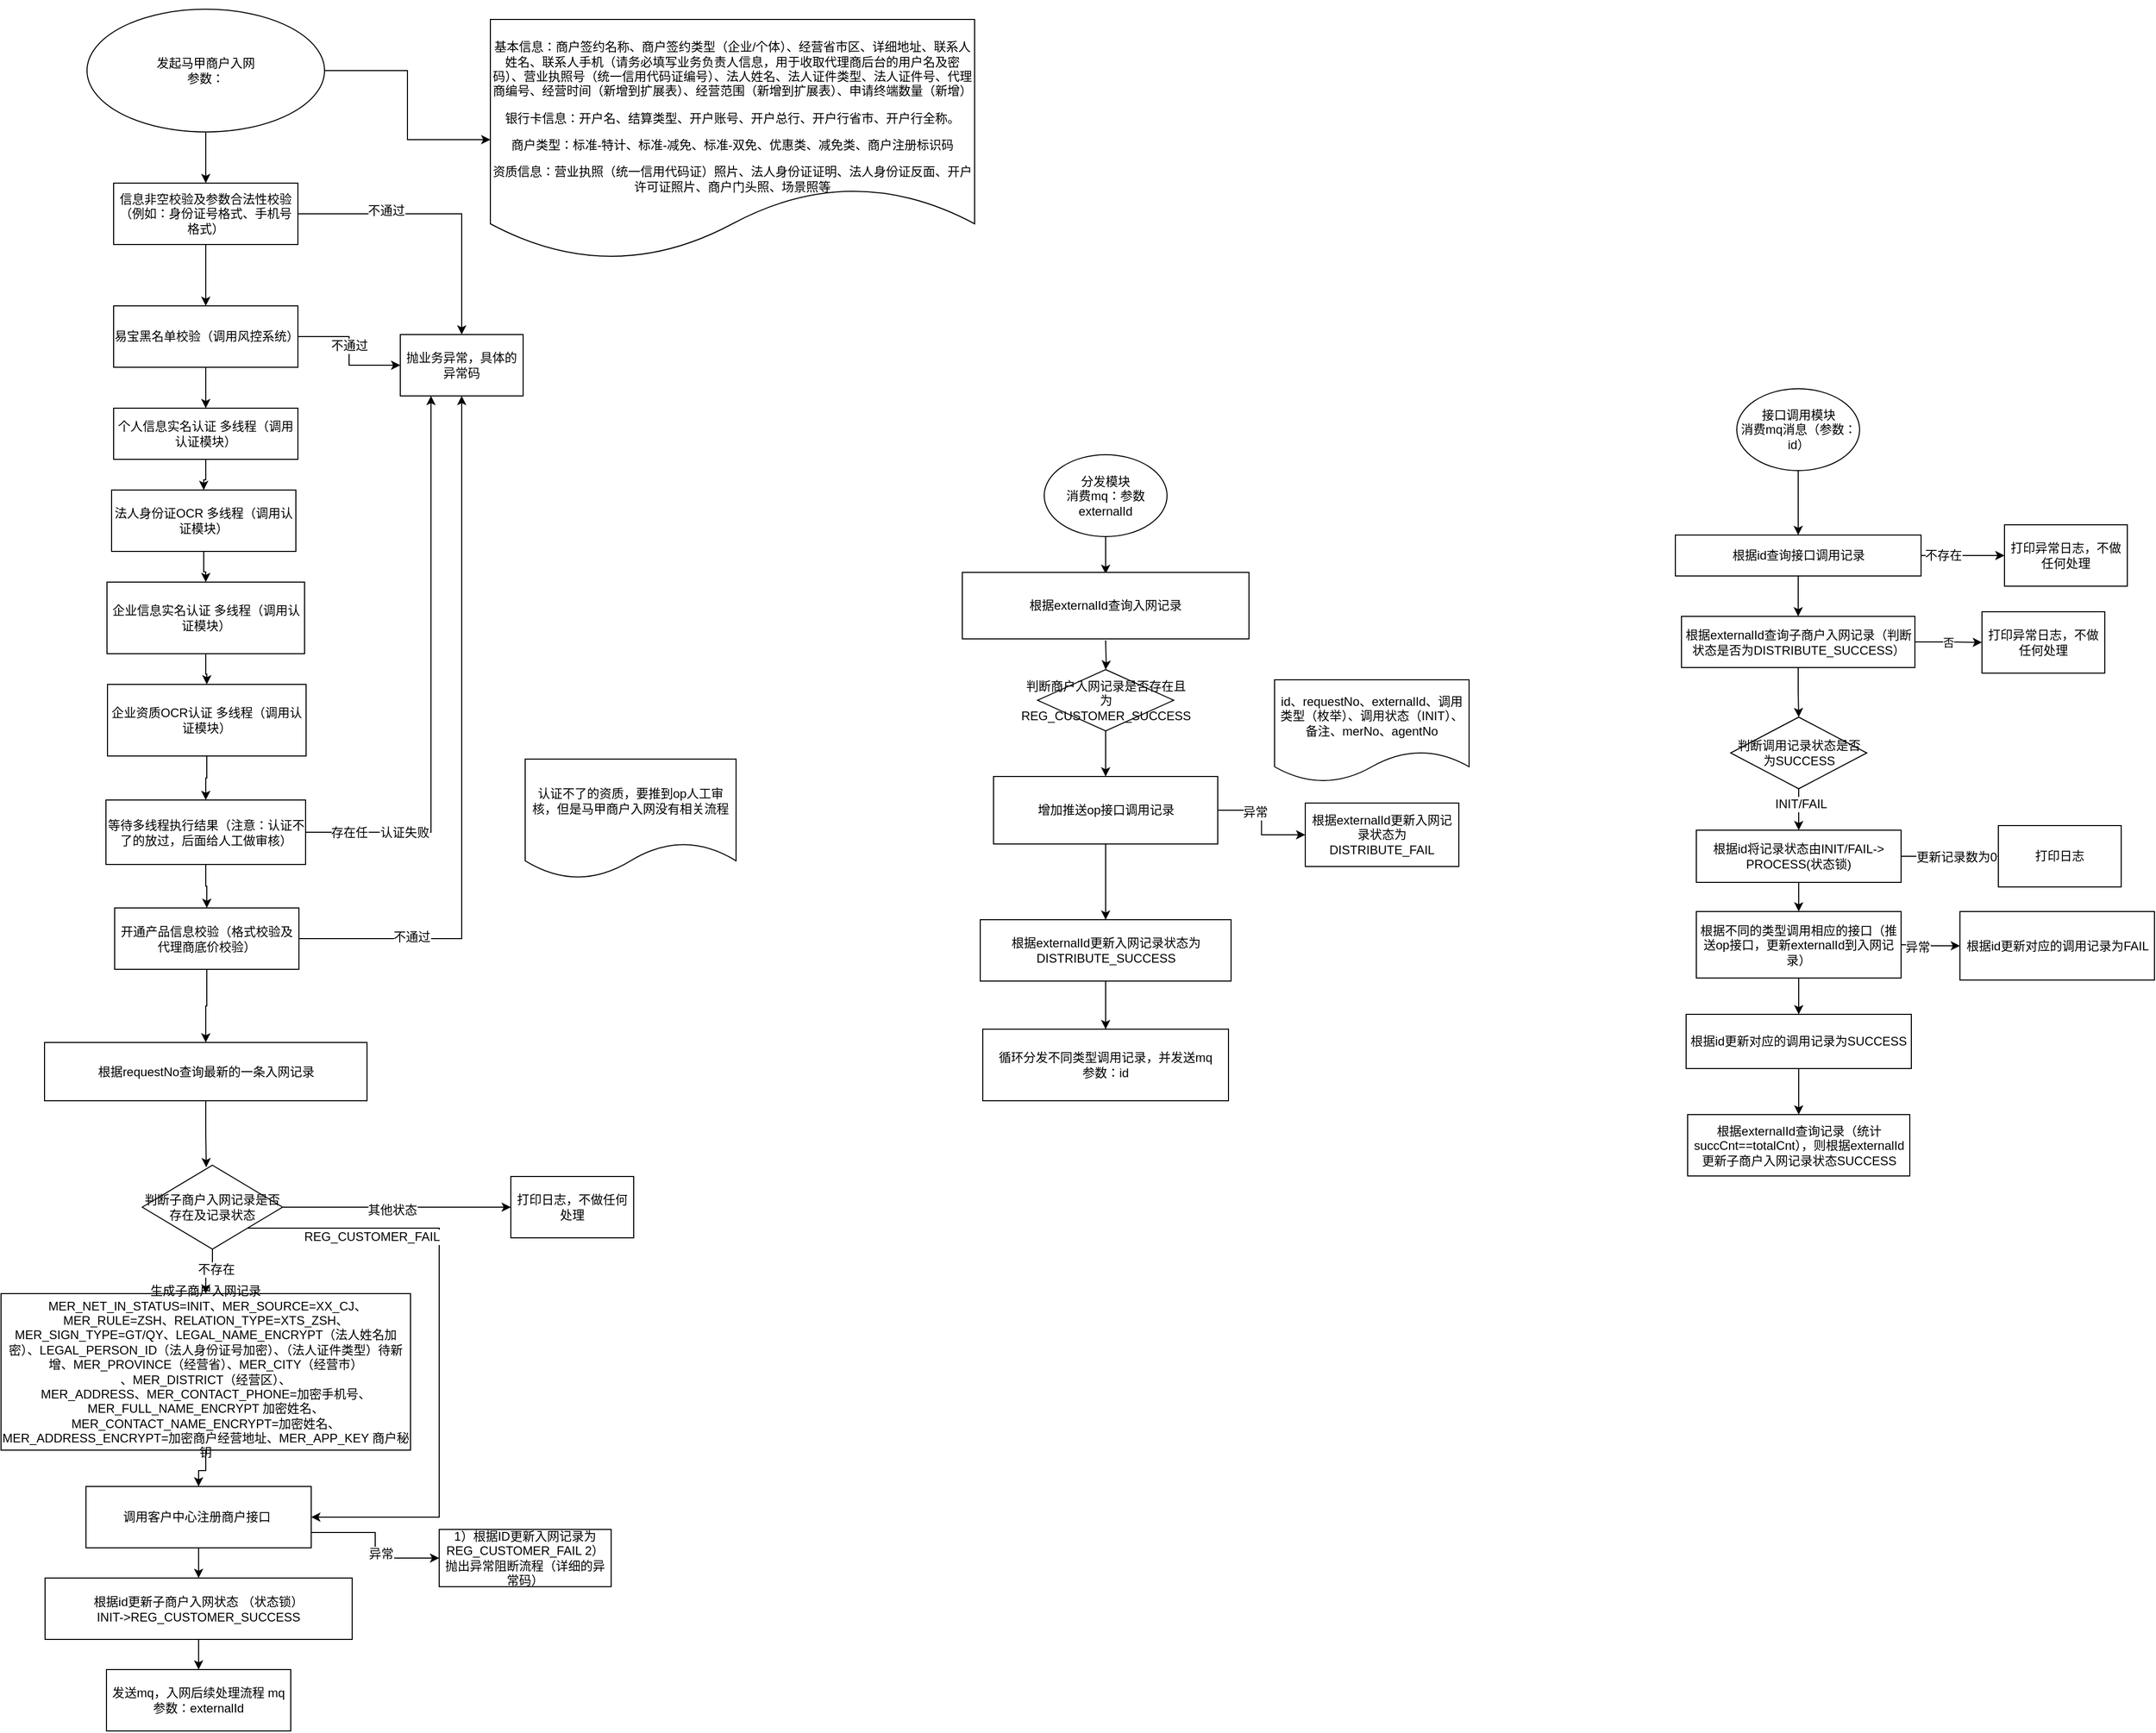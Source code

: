<mxfile version="10.4.0" type="github"><diagram id="0zmiai0lUScn3Bx6PI7V" name="Page-1"><mxGraphModel dx="3257" dy="3964" grid="1" gridSize="10" guides="1" tooltips="1" connect="1" arrows="1" fold="1" page="1" pageScale="1" pageWidth="2339" pageHeight="3300" math="0" shadow="0"><root><mxCell id="0"/><mxCell id="1" parent="0"/><mxCell id="qmU_EbiqnixJdN_HYGX3-1" style="edgeStyle=orthogonalEdgeStyle;rounded=0;orthogonalLoop=1;jettySize=auto;html=1;exitX=0.5;exitY=1;exitDx=0;exitDy=0;" parent="1" source="qmU_EbiqnixJdN_HYGX3-2" target="qmU_EbiqnixJdN_HYGX3-7" edge="1"><mxGeometry relative="1" as="geometry"/></mxCell><mxCell id="qmU_EbiqnixJdN_HYGX3-43" style="edgeStyle=orthogonalEdgeStyle;rounded=0;orthogonalLoop=1;jettySize=auto;html=1;" parent="1" source="qmU_EbiqnixJdN_HYGX3-2" target="qmU_EbiqnixJdN_HYGX3-3" edge="1"><mxGeometry relative="1" as="geometry"/></mxCell><mxCell id="qmU_EbiqnixJdN_HYGX3-2" value="发起马甲商户入网&lt;br&gt;参数：&lt;br&gt;" style="ellipse;whiteSpace=wrap;html=1;" parent="1" vertex="1"><mxGeometry x="-2124" y="10" width="232" height="120" as="geometry"/></mxCell><mxCell id="qmU_EbiqnixJdN_HYGX3-3" value="&lt;p&gt;&lt;span&gt;&lt;br&gt;&lt;/span&gt;&lt;/p&gt;&lt;p&gt;&lt;span&gt;基本信息：&lt;/span&gt;商户签约名称、商户签约类型（企业/个体）、经营省市区、详细地址、联系人姓名、联系人手机（请务必填写业务负责人信息，用于收取代理商后台的用户名及密码）、营业执照号（统一信用代码证编号）、法人姓名、法人证件类型、法人证件号、代理商编号、经营时间（新增到扩展表）、经营范围（新增到扩展表）、申请终端数量（新增）&lt;/p&gt;&lt;p&gt;&lt;span&gt;银行卡信息：&lt;/span&gt;开户名、结算类型、开户账号、开户总行、开户行省市、开户行全称。&lt;/p&gt;&lt;p&gt;商户类型：标准-特计、标准-减免、标准-双免、优惠类、减免类、商户注册标识码&lt;/p&gt;&lt;p&gt;&lt;span&gt;资质信息：&lt;/span&gt;营业执照（统一信用代码证）照片、法人身份证证明、法人身份证反面、开户许可证照片、商户门头照、场景照等&lt;/p&gt;" style="shape=document;whiteSpace=wrap;html=1;boundedLbl=1;" parent="1" vertex="1"><mxGeometry x="-1730" y="20" width="473" height="235" as="geometry"/></mxCell><mxCell id="qmU_EbiqnixJdN_HYGX3-4" style="edgeStyle=orthogonalEdgeStyle;rounded=0;orthogonalLoop=1;jettySize=auto;html=1;" parent="1" source="qmU_EbiqnixJdN_HYGX3-7" target="qmU_EbiqnixJdN_HYGX3-11" edge="1"><mxGeometry relative="1" as="geometry"/></mxCell><mxCell id="qmU_EbiqnixJdN_HYGX3-5" style="edgeStyle=orthogonalEdgeStyle;rounded=0;orthogonalLoop=1;jettySize=auto;html=1;" parent="1" source="qmU_EbiqnixJdN_HYGX3-7" target="qmU_EbiqnixJdN_HYGX3-42" edge="1"><mxGeometry relative="1" as="geometry"/></mxCell><mxCell id="qmU_EbiqnixJdN_HYGX3-6" value="不通过" style="text;html=1;resizable=0;points=[];align=center;verticalAlign=middle;labelBackgroundColor=#ffffff;" parent="qmU_EbiqnixJdN_HYGX3-5" vertex="1" connectable="0"><mxGeometry x="-0.381" y="3" relative="1" as="geometry"><mxPoint as="offset"/></mxGeometry></mxCell><mxCell id="qmU_EbiqnixJdN_HYGX3-7" value="信息非空校验及参数合法性校验（例如：身份证号格式、手机号格式）" style="rounded=0;whiteSpace=wrap;html=1;" parent="1" vertex="1"><mxGeometry x="-2098" y="180" width="180" height="60" as="geometry"/></mxCell><mxCell id="qmU_EbiqnixJdN_HYGX3-8" style="edgeStyle=orthogonalEdgeStyle;rounded=0;orthogonalLoop=1;jettySize=auto;html=1;exitX=0.5;exitY=1;exitDx=0;exitDy=0;" parent="1" source="qmU_EbiqnixJdN_HYGX3-11" target="qmU_EbiqnixJdN_HYGX3-15" edge="1"><mxGeometry relative="1" as="geometry"/></mxCell><mxCell id="qmU_EbiqnixJdN_HYGX3-9" style="edgeStyle=orthogonalEdgeStyle;rounded=0;orthogonalLoop=1;jettySize=auto;html=1;exitX=1;exitY=0.5;exitDx=0;exitDy=0;" parent="1" source="qmU_EbiqnixJdN_HYGX3-11" target="qmU_EbiqnixJdN_HYGX3-42" edge="1"><mxGeometry relative="1" as="geometry"/></mxCell><mxCell id="qmU_EbiqnixJdN_HYGX3-10" value="不通过" style="text;html=1;resizable=0;points=[];align=center;verticalAlign=middle;labelBackgroundColor=#ffffff;" parent="qmU_EbiqnixJdN_HYGX3-9" vertex="1" connectable="0"><mxGeometry x="-0.219" y="-9" relative="1" as="geometry"><mxPoint x="9" y="9" as="offset"/></mxGeometry></mxCell><mxCell id="qmU_EbiqnixJdN_HYGX3-11" value="易宝黑名单校验（调用风控系统）" style="rounded=0;whiteSpace=wrap;html=1;" parent="1" vertex="1"><mxGeometry x="-2098" y="300" width="180" height="60" as="geometry"/></mxCell><mxCell id="qmU_EbiqnixJdN_HYGX3-49" style="edgeStyle=orthogonalEdgeStyle;rounded=0;orthogonalLoop=1;jettySize=auto;html=1;entryX=0.5;entryY=0;entryDx=0;entryDy=0;" parent="1" source="qmU_EbiqnixJdN_HYGX3-15" target="qmU_EbiqnixJdN_HYGX3-44" edge="1"><mxGeometry relative="1" as="geometry"/></mxCell><mxCell id="qmU_EbiqnixJdN_HYGX3-15" value="个人信息实名认证 多线程（调用认证模块）" style="rounded=0;whiteSpace=wrap;html=1;" parent="1" vertex="1"><mxGeometry x="-2098" y="400" width="180" height="50" as="geometry"/></mxCell><mxCell id="qmU_EbiqnixJdN_HYGX3-17" style="edgeStyle=orthogonalEdgeStyle;rounded=0;orthogonalLoop=1;jettySize=auto;html=1;exitX=1;exitY=0.5;exitDx=0;exitDy=0;" parent="1" source="qmU_EbiqnixJdN_HYGX3-19" target="qmU_EbiqnixJdN_HYGX3-42" edge="1"><mxGeometry relative="1" as="geometry"/></mxCell><mxCell id="qmU_EbiqnixJdN_HYGX3-18" value="不通过" style="text;html=1;resizable=0;points=[];align=center;verticalAlign=middle;labelBackgroundColor=#ffffff;" parent="qmU_EbiqnixJdN_HYGX3-17" vertex="1" connectable="0"><mxGeometry x="-0.681" y="2" relative="1" as="geometry"><mxPoint as="offset"/></mxGeometry></mxCell><mxCell id="qmU_EbiqnixJdN_HYGX3-58" style="edgeStyle=orthogonalEdgeStyle;rounded=0;orthogonalLoop=1;jettySize=auto;html=1;" parent="1" source="qmU_EbiqnixJdN_HYGX3-19" target="qmU_EbiqnixJdN_HYGX3-30" edge="1"><mxGeometry relative="1" as="geometry"/></mxCell><mxCell id="qmU_EbiqnixJdN_HYGX3-19" value="开通产品信息校验（格式校验及代理商底价校验）" style="rounded=0;whiteSpace=wrap;html=1;" parent="1" vertex="1"><mxGeometry x="-2097" y="888.5" width="180" height="60" as="geometry"/></mxCell><mxCell id="qmU_EbiqnixJdN_HYGX3-20" style="edgeStyle=orthogonalEdgeStyle;rounded=0;orthogonalLoop=1;jettySize=auto;html=1;exitX=1;exitY=0.75;exitDx=0;exitDy=0;entryX=0;entryY=0.5;entryDx=0;entryDy=0;" parent="1" source="qmU_EbiqnixJdN_HYGX3-23" target="qmU_EbiqnixJdN_HYGX3-41" edge="1"><mxGeometry relative="1" as="geometry"/></mxCell><mxCell id="qmU_EbiqnixJdN_HYGX3-21" value="异常" style="text;html=1;resizable=0;points=[];align=center;verticalAlign=middle;labelBackgroundColor=#ffffff;" parent="qmU_EbiqnixJdN_HYGX3-20" vertex="1" connectable="0"><mxGeometry x="0.237" y="4" relative="1" as="geometry"><mxPoint as="offset"/></mxGeometry></mxCell><mxCell id="qmU_EbiqnixJdN_HYGX3-22" style="edgeStyle=orthogonalEdgeStyle;rounded=0;orthogonalLoop=1;jettySize=auto;html=1;entryX=0.5;entryY=0;entryDx=0;entryDy=0;" parent="1" source="qmU_EbiqnixJdN_HYGX3-23" target="qmU_EbiqnixJdN_HYGX3-27" edge="1"><mxGeometry relative="1" as="geometry"/></mxCell><mxCell id="qmU_EbiqnixJdN_HYGX3-23" value="&lt;span&gt;调用客户中心注册商户接口&amp;nbsp;&lt;/span&gt;&lt;span&gt;&lt;br&gt;&lt;/span&gt;" style="rounded=0;whiteSpace=wrap;html=1;" parent="1" vertex="1"><mxGeometry x="-2125" y="1454" width="220" height="60" as="geometry"/></mxCell><mxCell id="qmU_EbiqnixJdN_HYGX3-24" style="edgeStyle=orthogonalEdgeStyle;rounded=0;orthogonalLoop=1;jettySize=auto;html=1;entryX=0.5;entryY=0;entryDx=0;entryDy=0;" parent="1" source="qmU_EbiqnixJdN_HYGX3-25" target="qmU_EbiqnixJdN_HYGX3-23" edge="1"><mxGeometry relative="1" as="geometry"/></mxCell><mxCell id="qmU_EbiqnixJdN_HYGX3-25" value="生成子商户入网记录&lt;br&gt;&amp;nbsp;&lt;span&gt;MER_NET_IN_STATUS=INIT、&lt;/span&gt;&lt;span&gt;MER_SOURCE=XX_CJ、&lt;br&gt;&lt;/span&gt;&lt;span&gt;MER_RULE=&lt;/span&gt;&lt;span&gt;ZSH、&lt;/span&gt;&lt;span&gt;RELATION_TYPE=&lt;/span&gt;&lt;span&gt;XTS_ZSH&lt;/span&gt;、MER_SIGN_TYPE=GT/QY&lt;span&gt;、&lt;/span&gt;&lt;span&gt;LEGAL_NAME_ENCRYPT（法人姓名加密）&lt;/span&gt;、LEGAL_PERSON_ID（法人身份证号加密）、（法人证件类型）待新增、&lt;span&gt;MER_PROVINCE（经营省）、&lt;/span&gt;&lt;span&gt;MER_CITY&lt;/span&gt;（经营市）&lt;span&gt;&lt;br&gt;、&lt;/span&gt;&lt;span&gt;MER_DISTRICT（&lt;/span&gt;经营区&lt;span&gt;）、&lt;/span&gt;&lt;br&gt;&lt;span&gt;MER_ADDRESS、&lt;/span&gt;&lt;span&gt;MER_CONTACT_PHONE=加密手机号、&lt;/span&gt;&lt;span&gt;MER_FULL_NAME_ENCRYPT 加密姓名、&lt;/span&gt;&lt;span&gt;MER_CONTACT_NAME_ENCRYPT=加密姓名、&lt;/span&gt;&lt;span&gt;&lt;br&gt;&lt;/span&gt;&lt;span&gt;MER_ADDRESS_ENCRYPT=加密商户经营地址、&lt;/span&gt;&lt;span&gt;MER_APP_KEY 商户秘钥&lt;/span&gt;" style="rounded=0;whiteSpace=wrap;html=1;" parent="1" vertex="1"><mxGeometry x="-2208" y="1265.5" width="400" height="153" as="geometry"/></mxCell><mxCell id="qmU_EbiqnixJdN_HYGX3-26" style="edgeStyle=orthogonalEdgeStyle;rounded=0;orthogonalLoop=1;jettySize=auto;html=1;" parent="1" source="qmU_EbiqnixJdN_HYGX3-27" target="qmU_EbiqnixJdN_HYGX3-28" edge="1"><mxGeometry relative="1" as="geometry"/></mxCell><mxCell id="qmU_EbiqnixJdN_HYGX3-27" value="根据id更新子商户入网状态 （状态锁）&lt;br&gt;INIT-&amp;gt;&lt;span&gt;REG_&lt;/span&gt;&lt;span&gt;CUSTOMER&lt;/span&gt;&lt;span&gt;_SUCCESS&lt;/span&gt;" style="rounded=0;whiteSpace=wrap;html=1;" parent="1" vertex="1"><mxGeometry x="-2165" y="1543.5" width="300" height="60" as="geometry"/></mxCell><mxCell id="qmU_EbiqnixJdN_HYGX3-28" value="发送mq，入网后续处理流程 mq参数：externalId" style="rounded=0;whiteSpace=wrap;html=1;" parent="1" vertex="1"><mxGeometry x="-2105" y="1633" width="180" height="60" as="geometry"/></mxCell><mxCell id="qmU_EbiqnixJdN_HYGX3-29" style="edgeStyle=orthogonalEdgeStyle;rounded=0;orthogonalLoop=1;jettySize=auto;html=1;entryX=0.456;entryY=0.024;entryDx=0;entryDy=0;entryPerimeter=0;" parent="1" source="qmU_EbiqnixJdN_HYGX3-30" target="qmU_EbiqnixJdN_HYGX3-39" edge="1"><mxGeometry relative="1" as="geometry"/></mxCell><mxCell id="qmU_EbiqnixJdN_HYGX3-30" value="根据requestNo查询最新的一条入网记录" style="rounded=0;whiteSpace=wrap;html=1;" parent="1" vertex="1"><mxGeometry x="-2165.5" y="1020" width="315" height="57" as="geometry"/></mxCell><mxCell id="qmU_EbiqnixJdN_HYGX3-33" style="edgeStyle=orthogonalEdgeStyle;rounded=0;orthogonalLoop=1;jettySize=auto;html=1;" parent="1" source="qmU_EbiqnixJdN_HYGX3-39" target="qmU_EbiqnixJdN_HYGX3-25" edge="1"><mxGeometry relative="1" as="geometry"/></mxCell><mxCell id="qmU_EbiqnixJdN_HYGX3-34" value="不存在" style="text;html=1;resizable=0;points=[];align=center;verticalAlign=middle;labelBackgroundColor=#ffffff;" parent="qmU_EbiqnixJdN_HYGX3-33" vertex="1" connectable="0"><mxGeometry x="-0.218" y="3" relative="1" as="geometry"><mxPoint as="offset"/></mxGeometry></mxCell><mxCell id="qmU_EbiqnixJdN_HYGX3-35" style="edgeStyle=orthogonalEdgeStyle;rounded=0;orthogonalLoop=1;jettySize=auto;html=1;entryX=0;entryY=0.5;entryDx=0;entryDy=0;" parent="1" source="qmU_EbiqnixJdN_HYGX3-39" target="qmU_EbiqnixJdN_HYGX3-40" edge="1"><mxGeometry relative="1" as="geometry"/></mxCell><mxCell id="qmU_EbiqnixJdN_HYGX3-36" value="其他状态" style="text;html=1;resizable=0;points=[];align=center;verticalAlign=middle;labelBackgroundColor=#ffffff;" parent="qmU_EbiqnixJdN_HYGX3-35" vertex="1" connectable="0"><mxGeometry x="-0.047" y="-3" relative="1" as="geometry"><mxPoint as="offset"/></mxGeometry></mxCell><mxCell id="qmU_EbiqnixJdN_HYGX3-37" style="edgeStyle=orthogonalEdgeStyle;rounded=0;orthogonalLoop=1;jettySize=auto;html=1;exitX=1;exitY=1;exitDx=0;exitDy=0;entryX=1;entryY=0.5;entryDx=0;entryDy=0;" parent="1" source="qmU_EbiqnixJdN_HYGX3-39" target="qmU_EbiqnixJdN_HYGX3-23" edge="1"><mxGeometry relative="1" as="geometry"><Array as="points"><mxPoint x="-1780" y="1202"/><mxPoint x="-1780" y="1484"/></Array></mxGeometry></mxCell><mxCell id="qmU_EbiqnixJdN_HYGX3-38" value="REG_CUSTOMER_FAIL" style="text;html=1;resizable=0;points=[];align=center;verticalAlign=middle;labelBackgroundColor=#ffffff;" parent="qmU_EbiqnixJdN_HYGX3-37" vertex="1" connectable="0"><mxGeometry x="-0.342" y="-66" relative="1" as="geometry"><mxPoint as="offset"/></mxGeometry></mxCell><mxCell id="qmU_EbiqnixJdN_HYGX3-39" value="判断子商户入网记录是否存在及记录状态" style="rhombus;whiteSpace=wrap;html=1;" parent="1" vertex="1"><mxGeometry x="-2070" y="1140" width="137" height="82" as="geometry"/></mxCell><mxCell id="qmU_EbiqnixJdN_HYGX3-40" value="打印日志，不做任何处理" style="rounded=0;whiteSpace=wrap;html=1;" parent="1" vertex="1"><mxGeometry x="-1710" y="1151" width="120" height="60" as="geometry"/></mxCell><mxCell id="qmU_EbiqnixJdN_HYGX3-41" value="1）根据ID更新入网记录为&lt;span&gt;REG_&lt;/span&gt;&lt;span&gt;CUSTOMER&lt;/span&gt;&lt;span&gt;_FAIL 2）抛出异常阻断流程（详细的异常码）&lt;/span&gt;" style="rounded=0;whiteSpace=wrap;html=1;" parent="1" vertex="1"><mxGeometry x="-1780" y="1496" width="168" height="56" as="geometry"/></mxCell><mxCell id="qmU_EbiqnixJdN_HYGX3-42" value="抛业务异常，具体的异常码" style="rounded=0;whiteSpace=wrap;html=1;" parent="1" vertex="1"><mxGeometry x="-1818" y="328" width="120" height="60" as="geometry"/></mxCell><mxCell id="qmU_EbiqnixJdN_HYGX3-50" style="edgeStyle=orthogonalEdgeStyle;rounded=0;orthogonalLoop=1;jettySize=auto;html=1;entryX=0.5;entryY=0;entryDx=0;entryDy=0;" parent="1" source="qmU_EbiqnixJdN_HYGX3-44" target="qmU_EbiqnixJdN_HYGX3-45" edge="1"><mxGeometry relative="1" as="geometry"/></mxCell><mxCell id="qmU_EbiqnixJdN_HYGX3-44" value="法人身份证OCR 多线程（调用认证模块）" style="rounded=0;whiteSpace=wrap;html=1;" parent="1" vertex="1"><mxGeometry x="-2100" y="480" width="180" height="60" as="geometry"/></mxCell><mxCell id="qmU_EbiqnixJdN_HYGX3-51" style="edgeStyle=orthogonalEdgeStyle;rounded=0;orthogonalLoop=1;jettySize=auto;html=1;entryX=0.5;entryY=0;entryDx=0;entryDy=0;" parent="1" source="qmU_EbiqnixJdN_HYGX3-45" target="qmU_EbiqnixJdN_HYGX3-46" edge="1"><mxGeometry relative="1" as="geometry"/></mxCell><mxCell id="qmU_EbiqnixJdN_HYGX3-45" value="企业信息实名认证 多线程（调用认证模块）" style="rounded=0;whiteSpace=wrap;html=1;" parent="1" vertex="1"><mxGeometry x="-2104.5" y="570" width="193" height="70" as="geometry"/></mxCell><mxCell id="qmU_EbiqnixJdN_HYGX3-52" style="edgeStyle=orthogonalEdgeStyle;rounded=0;orthogonalLoop=1;jettySize=auto;html=1;entryX=0.5;entryY=0;entryDx=0;entryDy=0;" parent="1" source="qmU_EbiqnixJdN_HYGX3-46" target="qmU_EbiqnixJdN_HYGX3-47" edge="1"><mxGeometry relative="1" as="geometry"/></mxCell><mxCell id="qmU_EbiqnixJdN_HYGX3-46" value="企业资质OCR认证 多线程（调用认证模块）" style="rounded=0;whiteSpace=wrap;html=1;" parent="1" vertex="1"><mxGeometry x="-2104" y="670" width="194" height="70" as="geometry"/></mxCell><mxCell id="qmU_EbiqnixJdN_HYGX3-53" style="edgeStyle=orthogonalEdgeStyle;rounded=0;orthogonalLoop=1;jettySize=auto;html=1;entryX=0.5;entryY=0;entryDx=0;entryDy=0;" parent="1" source="qmU_EbiqnixJdN_HYGX3-47" target="qmU_EbiqnixJdN_HYGX3-19" edge="1"><mxGeometry relative="1" as="geometry"/></mxCell><mxCell id="qmU_EbiqnixJdN_HYGX3-56" style="edgeStyle=orthogonalEdgeStyle;rounded=0;orthogonalLoop=1;jettySize=auto;html=1;entryX=0.25;entryY=1;entryDx=0;entryDy=0;" parent="1" source="qmU_EbiqnixJdN_HYGX3-47" target="qmU_EbiqnixJdN_HYGX3-42" edge="1"><mxGeometry relative="1" as="geometry"/></mxCell><mxCell id="qmU_EbiqnixJdN_HYGX3-57" value="存在任一认证失败" style="text;html=1;resizable=0;points=[];align=center;verticalAlign=middle;labelBackgroundColor=#ffffff;" parent="qmU_EbiqnixJdN_HYGX3-56" vertex="1" connectable="0"><mxGeometry x="-0.74" relative="1" as="geometry"><mxPoint x="1" as="offset"/></mxGeometry></mxCell><mxCell id="qmU_EbiqnixJdN_HYGX3-47" value="等待多线程执行结果（注意：认证不了的放过，后面给人工做审核）" style="rounded=0;whiteSpace=wrap;html=1;" parent="1" vertex="1"><mxGeometry x="-2105.5" y="783" width="195" height="63" as="geometry"/></mxCell><mxCell id="qmU_EbiqnixJdN_HYGX3-59" style="edgeStyle=orthogonalEdgeStyle;rounded=0;orthogonalLoop=1;jettySize=auto;html=1;" parent="1" source="qmU_EbiqnixJdN_HYGX3-60" target="qmU_EbiqnixJdN_HYGX3-64" edge="1"><mxGeometry relative="1" as="geometry"/></mxCell><mxCell id="qmU_EbiqnixJdN_HYGX3-60" value="判断商户入网记录是否存在且为REG_CUSTOMER_SUCCESS" style="rhombus;whiteSpace=wrap;html=1;" parent="1" vertex="1"><mxGeometry x="-1195.5" y="655.5" width="133" height="60" as="geometry"/></mxCell><mxCell id="qmU_EbiqnixJdN_HYGX3-61" style="edgeStyle=orthogonalEdgeStyle;rounded=0;orthogonalLoop=1;jettySize=auto;html=1;" parent="1" source="qmU_EbiqnixJdN_HYGX3-64" target="qmU_EbiqnixJdN_HYGX3-70" edge="1"><mxGeometry relative="1" as="geometry"/></mxCell><mxCell id="qmU_EbiqnixJdN_HYGX3-62" value="异常" style="text;html=1;resizable=0;points=[];align=center;verticalAlign=middle;labelBackgroundColor=#ffffff;" parent="qmU_EbiqnixJdN_HYGX3-61" vertex="1" connectable="0"><mxGeometry x="-0.188" y="-7" relative="1" as="geometry"><mxPoint as="offset"/></mxGeometry></mxCell><mxCell id="qmU_EbiqnixJdN_HYGX3-76" style="edgeStyle=orthogonalEdgeStyle;rounded=0;orthogonalLoop=1;jettySize=auto;html=1;exitX=0.5;exitY=1;exitDx=0;exitDy=0;entryX=0.5;entryY=0;entryDx=0;entryDy=0;" parent="1" source="qmU_EbiqnixJdN_HYGX3-64" target="qmU_EbiqnixJdN_HYGX3-72" edge="1"><mxGeometry relative="1" as="geometry"/></mxCell><mxCell id="qmU_EbiqnixJdN_HYGX3-64" value="增加推送op接口调用记录" style="rounded=0;whiteSpace=wrap;html=1;" parent="1" vertex="1"><mxGeometry x="-1238.5" y="760" width="219" height="66" as="geometry"/></mxCell><mxCell id="qmU_EbiqnixJdN_HYGX3-65" value="id、requestNo、externalId、调用类型（枚举）、调用状态（INIT）、备注、merNo、agentNo" style="shape=document;whiteSpace=wrap;html=1;boundedLbl=1;" parent="1" vertex="1"><mxGeometry x="-964" y="665.5" width="190" height="100" as="geometry"/></mxCell><mxCell id="qmU_EbiqnixJdN_HYGX3-66" value="循环分发不同类型调用记录，并发送mq&lt;br&gt;参数：id&lt;br&gt;" style="rounded=0;whiteSpace=wrap;html=1;" parent="1" vertex="1"><mxGeometry x="-1249" y="1007" width="240" height="70" as="geometry"/></mxCell><mxCell id="qmU_EbiqnixJdN_HYGX3-67" style="edgeStyle=orthogonalEdgeStyle;rounded=0;orthogonalLoop=1;jettySize=auto;html=1;" parent="1" source="qmU_EbiqnixJdN_HYGX3-68" edge="1"><mxGeometry relative="1" as="geometry"><mxPoint x="-1129" y="562" as="targetPoint"/></mxGeometry></mxCell><mxCell id="qmU_EbiqnixJdN_HYGX3-68" value="分发模块 &lt;br&gt;消费mq：参数 externalId" style="ellipse;whiteSpace=wrap;html=1;" parent="1" vertex="1"><mxGeometry x="-1189" y="445.5" width="120" height="80" as="geometry"/></mxCell><mxCell id="qmU_EbiqnixJdN_HYGX3-69" style="edgeStyle=orthogonalEdgeStyle;rounded=0;orthogonalLoop=1;jettySize=auto;html=1;" parent="1" target="qmU_EbiqnixJdN_HYGX3-60" edge="1"><mxGeometry relative="1" as="geometry"><mxPoint x="-1129" y="627" as="sourcePoint"/></mxGeometry></mxCell><mxCell id="qmU_EbiqnixJdN_HYGX3-70" value="根据externalId更新入网记录状态为&lt;span&gt;DISTRIBUTE_FAIL&lt;/span&gt;" style="rounded=0;whiteSpace=wrap;html=1;" parent="1" vertex="1"><mxGeometry x="-934" y="786" width="150" height="62" as="geometry"/></mxCell><mxCell id="qmU_EbiqnixJdN_HYGX3-71" value="" style="edgeStyle=orthogonalEdgeStyle;rounded=0;orthogonalLoop=1;jettySize=auto;html=1;" parent="1" source="qmU_EbiqnixJdN_HYGX3-72" target="qmU_EbiqnixJdN_HYGX3-66" edge="1"><mxGeometry relative="1" as="geometry"/></mxCell><mxCell id="qmU_EbiqnixJdN_HYGX3-72" value="&lt;span&gt;根据externalId更新入网记录状态为&lt;/span&gt;&lt;span&gt;DISTRIBUTE_SUCCESS&lt;/span&gt;" style="rounded=0;whiteSpace=wrap;html=1;" parent="1" vertex="1"><mxGeometry x="-1251.5" y="900" width="245" height="60" as="geometry"/></mxCell><mxCell id="qmU_EbiqnixJdN_HYGX3-73" value="根据externalId查询入网记录" style="rounded=0;whiteSpace=wrap;html=1;" parent="1" vertex="1"><mxGeometry x="-1269" y="560.5" width="280" height="65" as="geometry"/></mxCell><mxCell id="qmU_EbiqnixJdN_HYGX3-74" value="认证不了的资质，要推到op人工审核，但是马甲商户入网没有相关流程" style="shape=document;whiteSpace=wrap;html=1;boundedLbl=1;" parent="1" vertex="1"><mxGeometry x="-1696" y="743" width="206" height="117" as="geometry"/></mxCell><mxCell id="qmU_EbiqnixJdN_HYGX3-78" style="edgeStyle=orthogonalEdgeStyle;rounded=0;orthogonalLoop=1;jettySize=auto;html=1;" parent="1" source="qmU_EbiqnixJdN_HYGX3-81" target="qmU_EbiqnixJdN_HYGX3-100" edge="1"><mxGeometry relative="1" as="geometry"/></mxCell><mxCell id="qmU_EbiqnixJdN_HYGX3-79" style="edgeStyle=orthogonalEdgeStyle;rounded=0;orthogonalLoop=1;jettySize=auto;html=1;exitX=1;exitY=0.5;exitDx=0;exitDy=0;entryX=0;entryY=0.5;entryDx=0;entryDy=0;" parent="1" source="qmU_EbiqnixJdN_HYGX3-81" target="qmU_EbiqnixJdN_HYGX3-102" edge="1"><mxGeometry relative="1" as="geometry"/></mxCell><mxCell id="qmU_EbiqnixJdN_HYGX3-80" value="不存在" style="text;html=1;resizable=0;points=[];align=center;verticalAlign=middle;labelBackgroundColor=#ffffff;" parent="qmU_EbiqnixJdN_HYGX3-79" vertex="1" connectable="0"><mxGeometry x="-0.472" relative="1" as="geometry"><mxPoint as="offset"/></mxGeometry></mxCell><mxCell id="qmU_EbiqnixJdN_HYGX3-81" value="根据id查询接口调用记录&lt;br&gt;" style="rounded=0;whiteSpace=wrap;html=1;" parent="1" vertex="1"><mxGeometry x="-572.5" y="524" width="240" height="40" as="geometry"/></mxCell><mxCell id="qmU_EbiqnixJdN_HYGX3-82" style="edgeStyle=orthogonalEdgeStyle;rounded=0;orthogonalLoop=1;jettySize=auto;html=1;exitX=0.5;exitY=1;exitDx=0;exitDy=0;" parent="1" source="qmU_EbiqnixJdN_HYGX3-84" target="qmU_EbiqnixJdN_HYGX3-95" edge="1"><mxGeometry relative="1" as="geometry"><mxPoint x="-439.5" y="750.833" as="sourcePoint"/></mxGeometry></mxCell><mxCell id="qmU_EbiqnixJdN_HYGX3-83" value="INIT/FAIL" style="text;html=1;resizable=0;points=[];align=center;verticalAlign=middle;labelBackgroundColor=#ffffff;" parent="qmU_EbiqnixJdN_HYGX3-82" vertex="1" connectable="0"><mxGeometry x="-0.259" y="2" relative="1" as="geometry"><mxPoint as="offset"/></mxGeometry></mxCell><mxCell id="qmU_EbiqnixJdN_HYGX3-84" value="判断调用记录状态是否为SUCCESS" style="rhombus;whiteSpace=wrap;html=1;" parent="1" vertex="1"><mxGeometry x="-518.5" y="702" width="133" height="70" as="geometry"/></mxCell><mxCell id="qmU_EbiqnixJdN_HYGX3-85" style="edgeStyle=orthogonalEdgeStyle;rounded=0;orthogonalLoop=1;jettySize=auto;html=1;" parent="1" source="qmU_EbiqnixJdN_HYGX3-88" target="qmU_EbiqnixJdN_HYGX3-91" edge="1"><mxGeometry relative="1" as="geometry"/></mxCell><mxCell id="qmU_EbiqnixJdN_HYGX3-86" value="异常" style="text;html=1;resizable=0;points=[];align=center;verticalAlign=middle;labelBackgroundColor=#ffffff;" parent="qmU_EbiqnixJdN_HYGX3-85" vertex="1" connectable="0"><mxGeometry x="-0.472" y="-2" relative="1" as="geometry"><mxPoint as="offset"/></mxGeometry></mxCell><mxCell id="qmU_EbiqnixJdN_HYGX3-87" style="edgeStyle=orthogonalEdgeStyle;rounded=0;orthogonalLoop=1;jettySize=auto;html=1;" parent="1" source="qmU_EbiqnixJdN_HYGX3-88" target="qmU_EbiqnixJdN_HYGX3-90" edge="1"><mxGeometry relative="1" as="geometry"/></mxCell><mxCell id="qmU_EbiqnixJdN_HYGX3-88" value="根据不同的类型调用相应的接口（推送op接口，更新externalId到入网记录）" style="rounded=0;whiteSpace=wrap;html=1;" parent="1" vertex="1"><mxGeometry x="-552" y="892" width="200" height="65" as="geometry"/></mxCell><mxCell id="qmU_EbiqnixJdN_HYGX3-89" style="edgeStyle=orthogonalEdgeStyle;rounded=0;orthogonalLoop=1;jettySize=auto;html=1;" parent="1" source="qmU_EbiqnixJdN_HYGX3-90" target="qmU_EbiqnixJdN_HYGX3-97" edge="1"><mxGeometry relative="1" as="geometry"/></mxCell><mxCell id="qmU_EbiqnixJdN_HYGX3-90" value="根据id更新对应的调用记录为SUCCESS" style="rounded=0;whiteSpace=wrap;html=1;" parent="1" vertex="1"><mxGeometry x="-562" y="992.5" width="220" height="53" as="geometry"/></mxCell><mxCell id="qmU_EbiqnixJdN_HYGX3-91" value="根据id更新对应的调用记录为FAIL" style="rounded=0;whiteSpace=wrap;html=1;" parent="1" vertex="1"><mxGeometry x="-294.5" y="892" width="190" height="67" as="geometry"/></mxCell><mxCell id="qmU_EbiqnixJdN_HYGX3-92" style="edgeStyle=orthogonalEdgeStyle;rounded=0;orthogonalLoop=1;jettySize=auto;html=1;" parent="1" source="qmU_EbiqnixJdN_HYGX3-95" target="qmU_EbiqnixJdN_HYGX3-88" edge="1"><mxGeometry relative="1" as="geometry"/></mxCell><mxCell id="qmU_EbiqnixJdN_HYGX3-93" style="edgeStyle=orthogonalEdgeStyle;rounded=0;orthogonalLoop=1;jettySize=auto;html=1;" parent="1" source="qmU_EbiqnixJdN_HYGX3-95" target="qmU_EbiqnixJdN_HYGX3-96" edge="1"><mxGeometry relative="1" as="geometry"/></mxCell><mxCell id="qmU_EbiqnixJdN_HYGX3-94" value="更新记录数为0" style="text;html=1;resizable=0;points=[];align=center;verticalAlign=middle;labelBackgroundColor=#ffffff;" parent="qmU_EbiqnixJdN_HYGX3-93" vertex="1" connectable="0"><mxGeometry x="0.124" y="-1" relative="1" as="geometry"><mxPoint as="offset"/></mxGeometry></mxCell><mxCell id="qmU_EbiqnixJdN_HYGX3-95" value="根据id将记录状态由INIT/FAIL-&amp;gt; PROCESS(状态锁)" style="rounded=0;whiteSpace=wrap;html=1;" parent="1" vertex="1"><mxGeometry x="-552" y="812.5" width="200" height="51" as="geometry"/></mxCell><mxCell id="qmU_EbiqnixJdN_HYGX3-96" value="打印日志" style="rounded=0;whiteSpace=wrap;html=1;" parent="1" vertex="1"><mxGeometry x="-257" y="808" width="120" height="60" as="geometry"/></mxCell><mxCell id="qmU_EbiqnixJdN_HYGX3-97" value="根据externalId查询记录（统计succCnt==totalCnt），则根据externalId&lt;br&gt;更新子商户入网记录状态SUCCESS" style="rounded=0;whiteSpace=wrap;html=1;" parent="1" vertex="1"><mxGeometry x="-560.5" y="1090.5" width="217" height="60" as="geometry"/></mxCell><mxCell id="qmU_EbiqnixJdN_HYGX3-98" value="否" style="edgeStyle=orthogonalEdgeStyle;rounded=0;orthogonalLoop=1;jettySize=auto;html=1;exitX=1;exitY=0.5;exitDx=0;exitDy=0;" parent="1" source="qmU_EbiqnixJdN_HYGX3-100" target="qmU_EbiqnixJdN_HYGX3-101" edge="1"><mxGeometry relative="1" as="geometry"/></mxCell><mxCell id="qmU_EbiqnixJdN_HYGX3-99" style="edgeStyle=orthogonalEdgeStyle;rounded=0;orthogonalLoop=1;jettySize=auto;html=1;" parent="1" source="qmU_EbiqnixJdN_HYGX3-100" target="qmU_EbiqnixJdN_HYGX3-84" edge="1"><mxGeometry relative="1" as="geometry"/></mxCell><mxCell id="qmU_EbiqnixJdN_HYGX3-100" value="&lt;span&gt;根据externalId查询子商户入网记录（判断状态是否为&lt;/span&gt;DISTRIBUTE_SUCCESS）" style="rounded=0;whiteSpace=wrap;html=1;" parent="1" vertex="1"><mxGeometry x="-566.5" y="603.5" width="228" height="50" as="geometry"/></mxCell><mxCell id="qmU_EbiqnixJdN_HYGX3-101" value="打印异常日志，不做任何处理" style="rounded=0;whiteSpace=wrap;html=1;" parent="1" vertex="1"><mxGeometry x="-273" y="599" width="120" height="60" as="geometry"/></mxCell><mxCell id="qmU_EbiqnixJdN_HYGX3-102" value="&lt;span&gt;打印异常日志，不做任何处理&lt;/span&gt;" style="rounded=0;whiteSpace=wrap;html=1;" parent="1" vertex="1"><mxGeometry x="-251" y="514" width="120" height="60" as="geometry"/></mxCell><mxCell id="qmU_EbiqnixJdN_HYGX3-103" style="edgeStyle=orthogonalEdgeStyle;rounded=0;orthogonalLoop=1;jettySize=auto;html=1;entryX=0.5;entryY=0;entryDx=0;entryDy=0;" parent="1" source="qmU_EbiqnixJdN_HYGX3-104" target="qmU_EbiqnixJdN_HYGX3-81" edge="1"><mxGeometry relative="1" as="geometry"/></mxCell><mxCell id="qmU_EbiqnixJdN_HYGX3-104" value="&lt;span&gt;接口调用模块&lt;br&gt;消费mq消息（参数：id）&lt;/span&gt;" style="ellipse;whiteSpace=wrap;html=1;" parent="1" vertex="1"><mxGeometry x="-512.5" y="381" width="120" height="80" as="geometry"/></mxCell></root></mxGraphModel></diagram></mxfile>